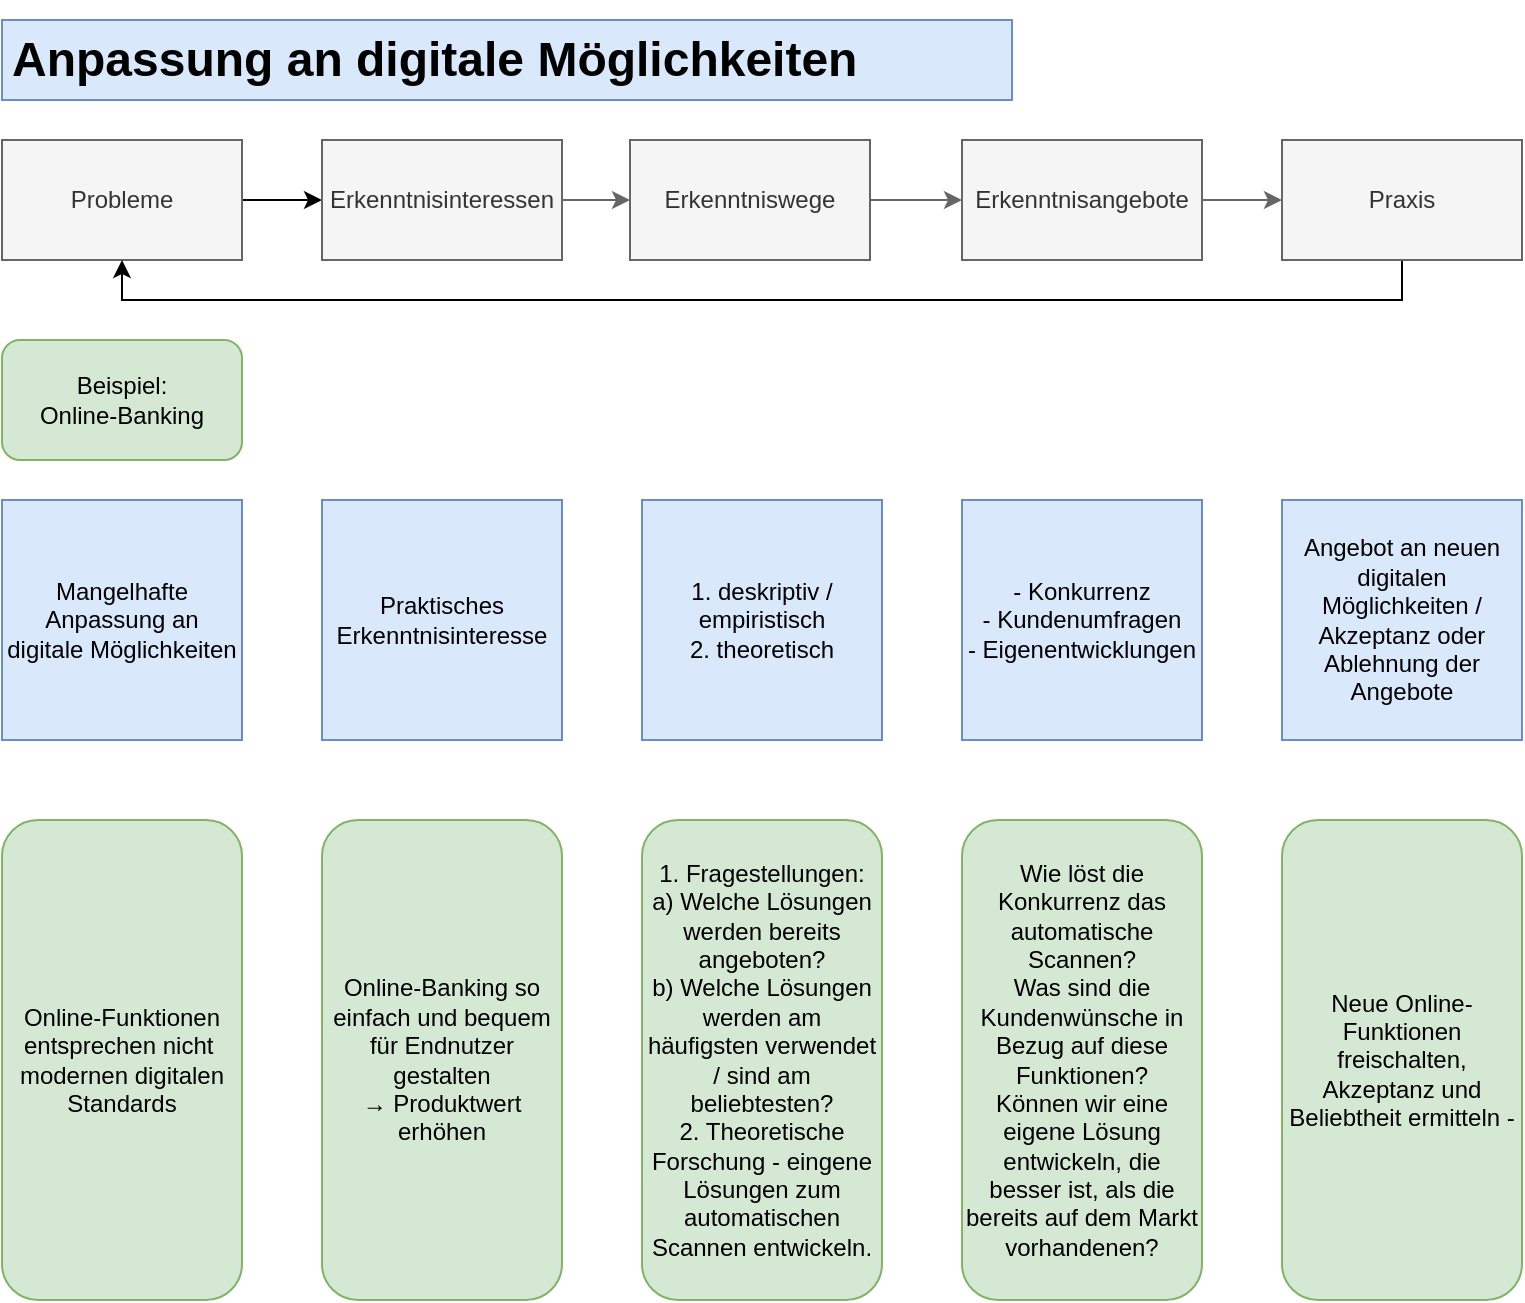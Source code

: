 <mxfile version="20.6.0" type="github">
  <diagram id="FOkq7aJn0kaiIH_pjuK1" name="Seite-1">
    <mxGraphModel dx="1038" dy="643" grid="1" gridSize="10" guides="1" tooltips="1" connect="1" arrows="1" fold="1" page="1" pageScale="1" pageWidth="827" pageHeight="1169" math="0" shadow="0">
      <root>
        <mxCell id="0" />
        <mxCell id="1" parent="0" />
        <mxCell id="ZG0_Ds8m2dSNB0TBBCTp-7" value="" style="edgeStyle=orthogonalEdgeStyle;rounded=0;orthogonalLoop=1;jettySize=auto;html=1;" edge="1" parent="1" source="ZG0_Ds8m2dSNB0TBBCTp-2" target="ZG0_Ds8m2dSNB0TBBCTp-3">
          <mxGeometry relative="1" as="geometry" />
        </mxCell>
        <mxCell id="ZG0_Ds8m2dSNB0TBBCTp-2" value="Probleme" style="rounded=0;whiteSpace=wrap;html=1;fillColor=#f5f5f5;fontColor=#333333;strokeColor=#666666;" vertex="1" parent="1">
          <mxGeometry x="40" y="180" width="120" height="60" as="geometry" />
        </mxCell>
        <mxCell id="ZG0_Ds8m2dSNB0TBBCTp-8" value="" style="edgeStyle=orthogonalEdgeStyle;rounded=0;orthogonalLoop=1;jettySize=auto;html=1;fillColor=#f5f5f5;strokeColor=#666666;" edge="1" parent="1" source="ZG0_Ds8m2dSNB0TBBCTp-3" target="ZG0_Ds8m2dSNB0TBBCTp-6">
          <mxGeometry relative="1" as="geometry" />
        </mxCell>
        <mxCell id="ZG0_Ds8m2dSNB0TBBCTp-3" value="Erkenntnisinteressen" style="rounded=0;whiteSpace=wrap;html=1;fillColor=#f5f5f5;fontColor=#333333;strokeColor=#666666;" vertex="1" parent="1">
          <mxGeometry x="200" y="180" width="120" height="60" as="geometry" />
        </mxCell>
        <mxCell id="ZG0_Ds8m2dSNB0TBBCTp-11" style="edgeStyle=orthogonalEdgeStyle;rounded=0;orthogonalLoop=1;jettySize=auto;html=1;entryX=0.5;entryY=1;entryDx=0;entryDy=0;" edge="1" parent="1" source="ZG0_Ds8m2dSNB0TBBCTp-4" target="ZG0_Ds8m2dSNB0TBBCTp-2">
          <mxGeometry relative="1" as="geometry">
            <Array as="points">
              <mxPoint x="740" y="260" />
              <mxPoint x="100" y="260" />
            </Array>
          </mxGeometry>
        </mxCell>
        <mxCell id="ZG0_Ds8m2dSNB0TBBCTp-4" value="Praxis" style="rounded=0;whiteSpace=wrap;html=1;fillColor=#f5f5f5;fontColor=#333333;strokeColor=#666666;" vertex="1" parent="1">
          <mxGeometry x="680" y="180" width="120" height="60" as="geometry" />
        </mxCell>
        <mxCell id="ZG0_Ds8m2dSNB0TBBCTp-10" value="" style="edgeStyle=orthogonalEdgeStyle;rounded=0;orthogonalLoop=1;jettySize=auto;html=1;fillColor=#f5f5f5;strokeColor=#666666;" edge="1" parent="1" source="ZG0_Ds8m2dSNB0TBBCTp-5" target="ZG0_Ds8m2dSNB0TBBCTp-4">
          <mxGeometry relative="1" as="geometry" />
        </mxCell>
        <mxCell id="ZG0_Ds8m2dSNB0TBBCTp-5" value="Erkenntnisangebote" style="rounded=0;whiteSpace=wrap;html=1;fillColor=#f5f5f5;fontColor=#333333;strokeColor=#666666;" vertex="1" parent="1">
          <mxGeometry x="520" y="180" width="120" height="60" as="geometry" />
        </mxCell>
        <mxCell id="ZG0_Ds8m2dSNB0TBBCTp-9" value="" style="edgeStyle=orthogonalEdgeStyle;rounded=0;orthogonalLoop=1;jettySize=auto;html=1;fillColor=#f5f5f5;strokeColor=#666666;" edge="1" parent="1" source="ZG0_Ds8m2dSNB0TBBCTp-6" target="ZG0_Ds8m2dSNB0TBBCTp-5">
          <mxGeometry relative="1" as="geometry" />
        </mxCell>
        <mxCell id="ZG0_Ds8m2dSNB0TBBCTp-6" value="Erkenntniswege" style="rounded=0;whiteSpace=wrap;html=1;fillColor=#f5f5f5;fontColor=#333333;strokeColor=#666666;" vertex="1" parent="1">
          <mxGeometry x="354" y="180" width="120" height="60" as="geometry" />
        </mxCell>
        <mxCell id="ZG0_Ds8m2dSNB0TBBCTp-12" value="&lt;div style=&quot;&quot;&gt;&lt;span style=&quot;background-color: initial;&quot;&gt;Mangelhafte Anpassung an digitale Möglichkeiten&lt;/span&gt;&lt;/div&gt;" style="whiteSpace=wrap;html=1;aspect=fixed;align=center;fillColor=#dae8fc;strokeColor=#6c8ebf;" vertex="1" parent="1">
          <mxGeometry x="40" y="360" width="120" height="120" as="geometry" />
        </mxCell>
        <mxCell id="ZG0_Ds8m2dSNB0TBBCTp-14" value="Angebot an neuen digitalen Möglichkeiten /&lt;br&gt;Akzeptanz oder Ablehnung der Angebote" style="whiteSpace=wrap;html=1;aspect=fixed;fillColor=#dae8fc;strokeColor=#6c8ebf;" vertex="1" parent="1">
          <mxGeometry x="680" y="360" width="120" height="120" as="geometry" />
        </mxCell>
        <mxCell id="ZG0_Ds8m2dSNB0TBBCTp-15" value="- Konkurrenz&lt;br&gt;- Kundenumfragen&lt;br&gt;- Eigenentwicklungen" style="whiteSpace=wrap;html=1;aspect=fixed;fillColor=#dae8fc;strokeColor=#6c8ebf;" vertex="1" parent="1">
          <mxGeometry x="520" y="360" width="120" height="120" as="geometry" />
        </mxCell>
        <mxCell id="ZG0_Ds8m2dSNB0TBBCTp-16" value="&lt;div style=&quot;&quot;&gt;&lt;span style=&quot;background-color: initial;&quot;&gt;1. deskriptiv / empiristisch&lt;/span&gt;&lt;/div&gt;&lt;div style=&quot;&quot;&gt;&lt;span style=&quot;background-color: initial;&quot;&gt;2. theoretisch&lt;/span&gt;&lt;/div&gt;" style="whiteSpace=wrap;html=1;aspect=fixed;align=center;fillColor=#dae8fc;strokeColor=#6c8ebf;" vertex="1" parent="1">
          <mxGeometry x="360" y="360" width="120" height="120" as="geometry" />
        </mxCell>
        <mxCell id="ZG0_Ds8m2dSNB0TBBCTp-17" value="Praktisches Erkenntnisinteresse" style="whiteSpace=wrap;html=1;aspect=fixed;fillColor=#dae8fc;strokeColor=#6c8ebf;" vertex="1" parent="1">
          <mxGeometry x="200" y="360" width="120" height="120" as="geometry" />
        </mxCell>
        <mxCell id="ZG0_Ds8m2dSNB0TBBCTp-18" value="Online-Funktionen entsprechen nicht&amp;nbsp;&lt;br&gt;modernen digitalen Standards" style="rounded=1;whiteSpace=wrap;html=1;align=center;fillColor=#d5e8d4;strokeColor=#82b366;" vertex="1" parent="1">
          <mxGeometry x="40" y="520" width="120" height="240" as="geometry" />
        </mxCell>
        <mxCell id="ZG0_Ds8m2dSNB0TBBCTp-20" value="Wie löst die Konkurrenz das automatische Scannen?&lt;br&gt;Was sind die Kundenwünsche in Bezug auf diese Funktionen?&lt;br&gt;Können wir eine eigene Lösung entwickeln, die besser ist, als die bereits auf dem Markt vorhandenen?" style="rounded=1;whiteSpace=wrap;html=1;fillColor=#d5e8d4;strokeColor=#82b366;" vertex="1" parent="1">
          <mxGeometry x="520" y="520" width="120" height="240" as="geometry" />
        </mxCell>
        <mxCell id="ZG0_Ds8m2dSNB0TBBCTp-21" value="Online-Banking so einfach und bequem für Endnutzer gestalten&lt;br&gt;→ Produktwert erhöhen" style="rounded=1;whiteSpace=wrap;html=1;align=center;fillColor=#d5e8d4;strokeColor=#82b366;" vertex="1" parent="1">
          <mxGeometry x="200" y="520" width="120" height="240" as="geometry" />
        </mxCell>
        <mxCell id="ZG0_Ds8m2dSNB0TBBCTp-22" value="1. Fragestellungen:&lt;br&gt;&lt;span style=&quot;background-color: initial;&quot;&gt;a) Welche Lösungen werden bereits angeboten?&lt;/span&gt;&lt;br&gt;&lt;span style=&quot;background-color: initial;&quot;&gt;b) Welche Lösungen werden am häufigsten verwendet / sind am beliebtesten?&lt;/span&gt;&lt;br&gt;2. Theoretische Forschung - eingene Lösungen zum automatischen Scannen entwickeln." style="rounded=1;whiteSpace=wrap;html=1;align=center;fillColor=#d5e8d4;strokeColor=#82b366;" vertex="1" parent="1">
          <mxGeometry x="360" y="520" width="120" height="240" as="geometry" />
        </mxCell>
        <mxCell id="ZG0_Ds8m2dSNB0TBBCTp-23" value="Beispiel:&lt;br&gt;Online-Banking" style="rounded=1;whiteSpace=wrap;html=1;fillColor=#d5e8d4;strokeColor=#82b366;" vertex="1" parent="1">
          <mxGeometry x="40" y="280" width="120" height="60" as="geometry" />
        </mxCell>
        <mxCell id="ZG0_Ds8m2dSNB0TBBCTp-25" value="&lt;h1&gt;Anpassung an digitale Möglichkeiten&lt;/h1&gt;" style="text;html=1;strokeColor=#6c8ebf;fillColor=#dae8fc;spacing=5;spacingTop=-20;whiteSpace=wrap;overflow=hidden;rounded=0;" vertex="1" parent="1">
          <mxGeometry x="40" y="120" width="505" height="40" as="geometry" />
        </mxCell>
        <mxCell id="ZG0_Ds8m2dSNB0TBBCTp-28" value="Neue Online-Funktionen freischalten, Akzeptanz und Beliebtheit ermitteln -" style="rounded=1;whiteSpace=wrap;html=1;fillColor=#d5e8d4;strokeColor=#82b366;" vertex="1" parent="1">
          <mxGeometry x="680" y="520" width="120" height="240" as="geometry" />
        </mxCell>
      </root>
    </mxGraphModel>
  </diagram>
</mxfile>
